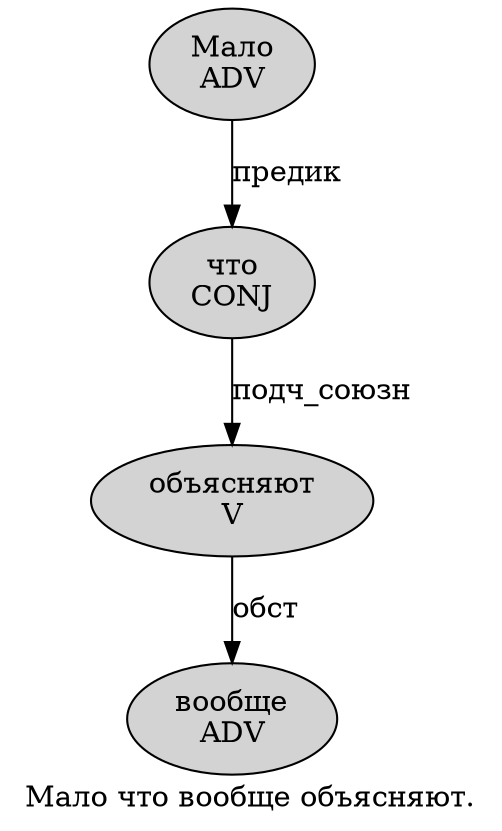digraph SENTENCE_1966 {
	graph [label="Мало что вообще объясняют."]
	node [style=filled]
		0 [label="Мало
ADV" color="" fillcolor=lightgray penwidth=1 shape=ellipse]
		1 [label="что
CONJ" color="" fillcolor=lightgray penwidth=1 shape=ellipse]
		2 [label="вообще
ADV" color="" fillcolor=lightgray penwidth=1 shape=ellipse]
		3 [label="объясняют
V" color="" fillcolor=lightgray penwidth=1 shape=ellipse]
			1 -> 3 [label="подч_союзн"]
			0 -> 1 [label="предик"]
			3 -> 2 [label="обст"]
}